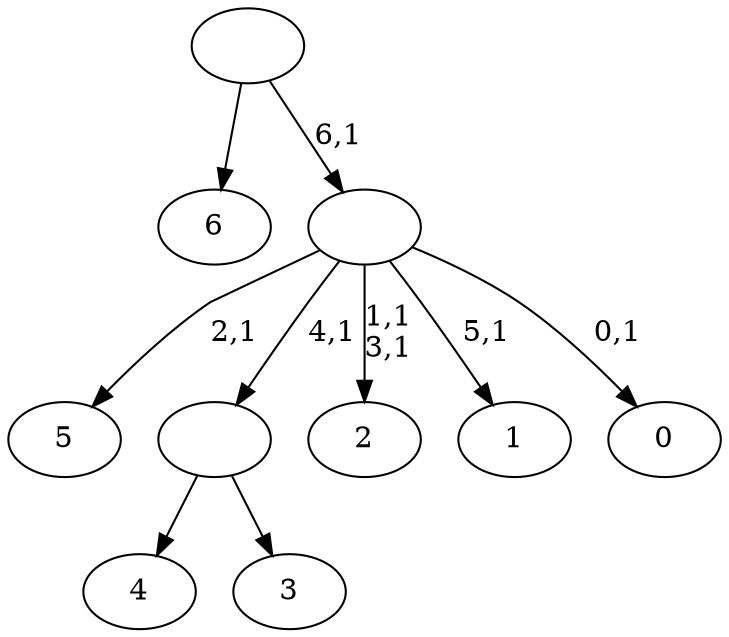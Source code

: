 digraph T {
	14 [label="6"]
	13 [label="5"]
	11 [label="4"]
	10 [label="3"]
	9 [label=""]
	8 [label="2"]
	5 [label="1"]
	3 [label="0"]
	1 [label=""]
	0 [label=""]
	9 -> 11 [label=""]
	9 -> 10 [label=""]
	1 -> 3 [label="0,1"]
	1 -> 5 [label="5,1"]
	1 -> 8 [label="1,1\n3,1"]
	1 -> 13 [label="2,1"]
	1 -> 9 [label="4,1"]
	0 -> 14 [label=""]
	0 -> 1 [label="6,1"]
}
